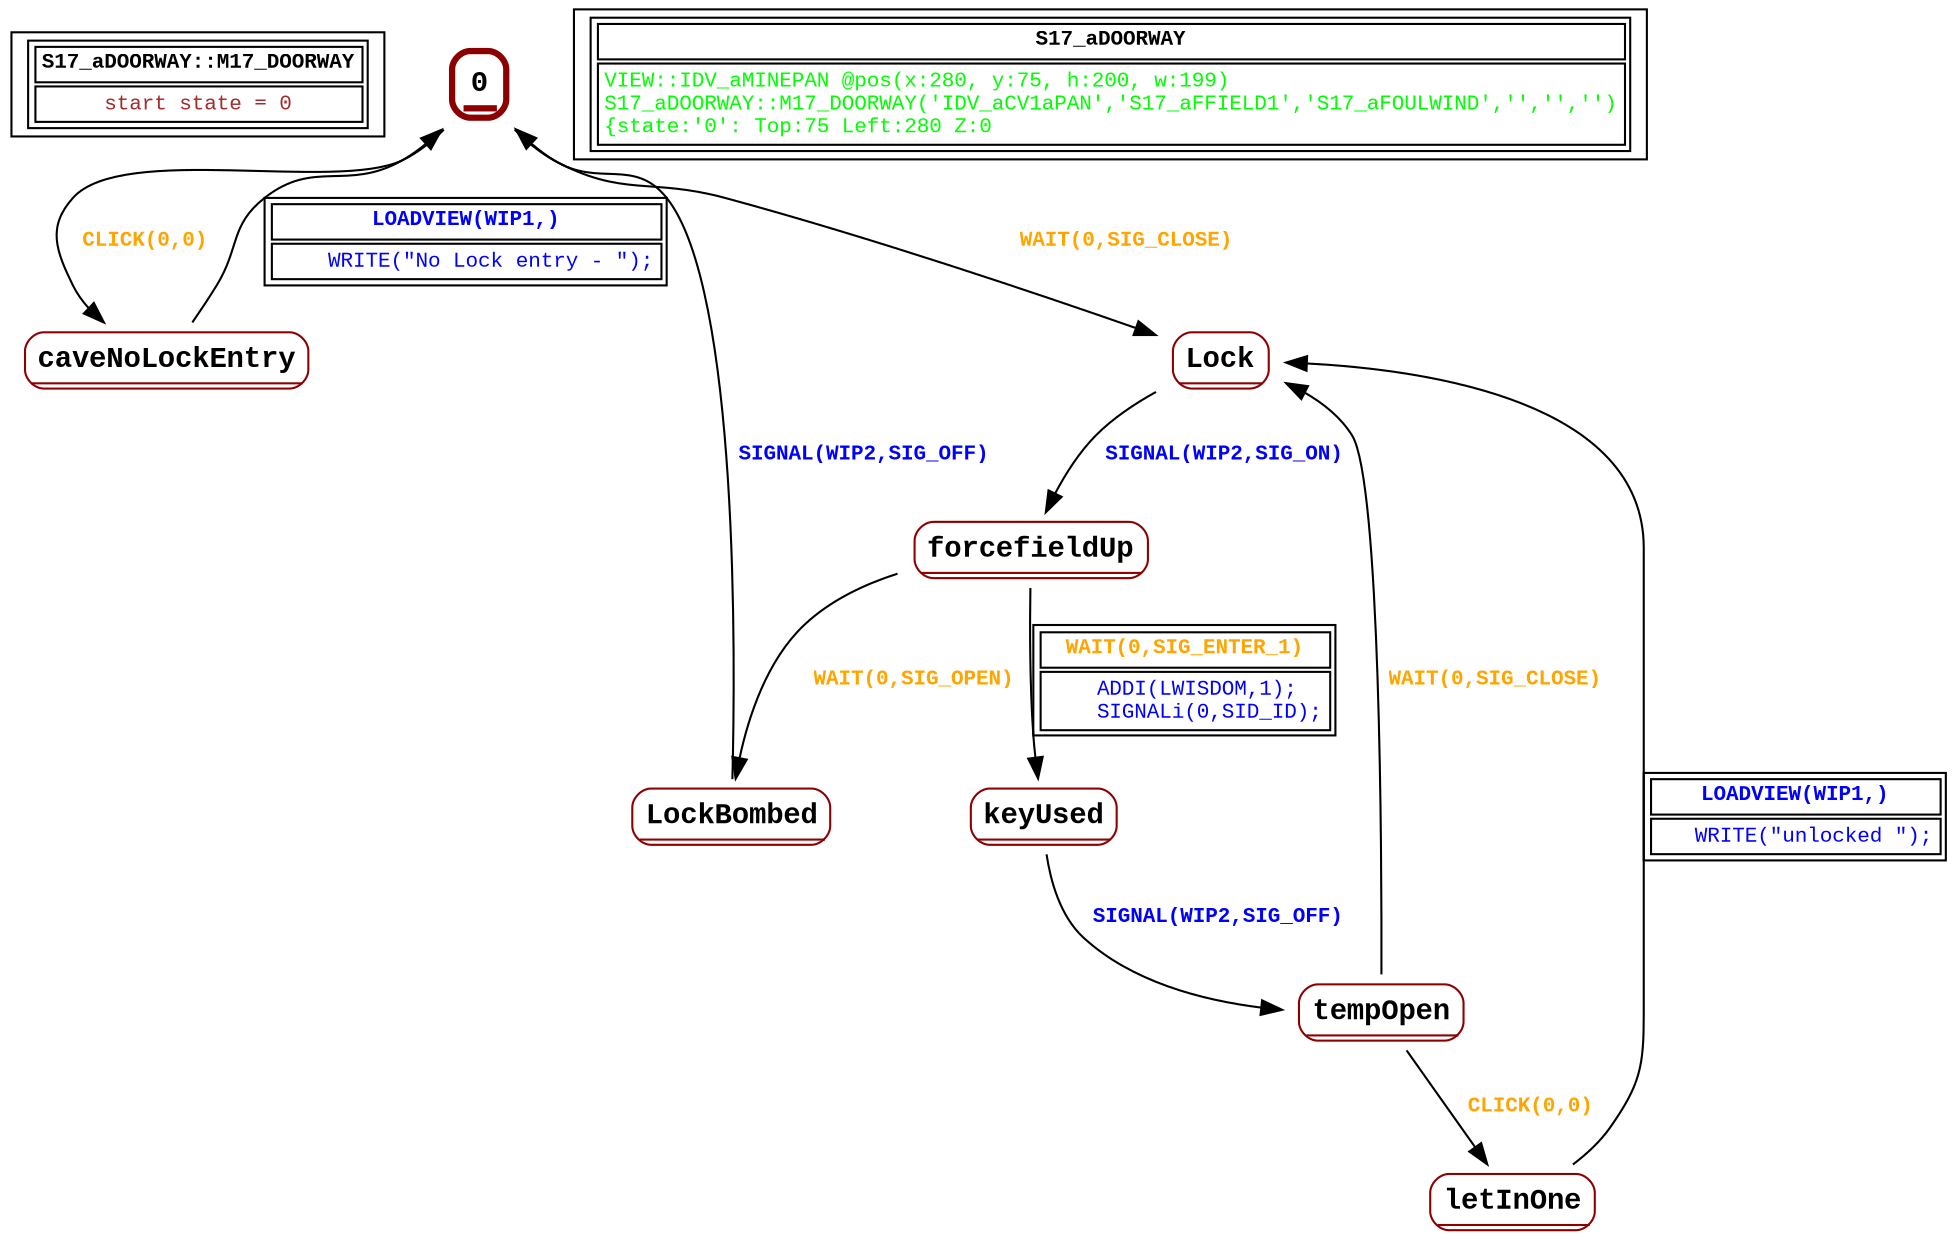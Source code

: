 digraph Automaton {
 fontname="Courier New"
	node [shape=oval, fontname="Courier New"];
	filename[shape = record, fontsize=10, label=< <table border="1"><tr><td><b>S17_aDOORWAY::M17_DOORWAY<br align="left"/></b></td></tr>
<tr><td><font point-size="10" color ="brown">start state = 0<br align="left"/></font></td></tr></table>>
];
	0[shape = none, fontsize=14, label=< <table border="3" color="darkred" style="rounded"><tr><td sides="b"><b>0<br align="left"/></b></td></tr>
</table>>];
"0" -> "caveNoLockEntry" [fontcolor=orange,fontsize=10,fontname="Courier New", label=< <table border="0"><tr><td><b>CLICK(0,0)<br align="left"/></b></td></tr>
</table>>
];
"0" -> "Lock" [fontcolor=orange,fontsize=10,fontname="Courier New", label=< <table border="0"><tr><td><b>WAIT(0,SIG_CLOSE)<br align="left"/></b></td></tr>
</table>>
];
	Lock[shape = none, fontsize=14, label=< <table border="1" color="darkred" style="rounded"><tr><td sides="b"><b>Lock<br align="left"/></b></td></tr>
</table>>];
"Lock" -> "forcefieldUp" [fontcolor=blue,fontsize=10,fontname="Courier New", label=< <table border="0"><tr><td><b>SIGNAL(WIP2,SIG_ON)<br align="left"/></b></td></tr>
</table>>
];
	LockBombed[shape = none, fontsize=14, label=< <table border="1" color="darkred" style="rounded"><tr><td sides="b"><b>LockBombed<br align="left"/></b></td></tr>
</table>>];
"LockBombed" -> "0" [fontcolor=blue,fontsize=10,fontname="Courier New", label=< <table border="0"><tr><td><b>SIGNAL(WIP2,SIG_OFF)<br align="left"/></b></td></tr>
</table>>
];
	caveNoLockEntry[shape = none, fontsize=14, label=< <table border="1" color="darkred" style="rounded"><tr><td sides="b"><b>caveNoLockEntry<br align="left"/></b></td></tr>
</table>>];
"caveNoLockEntry" -> "0" [fontcolor=blue,fontsize=10,fontname="Courier New", label=< <table border="1"><tr><td><b>LOADVIEW(WIP1,)<br align="left"/></b></td></tr>
<tr><td><font point-size="10" color ="blue">    WRITE(&quot;No Lock entry - &quot;);<br align="left"/></font></td></tr></table>>
];
	forcefieldUp[shape = none, fontsize=14, label=< <table border="1" color="darkred" style="rounded"><tr><td sides="b"><b>forcefieldUp<br align="left"/></b></td></tr>
</table>>];
"forcefieldUp" -> "LockBombed" [fontcolor=orange,fontsize=10,fontname="Courier New", label=< <table border="0"><tr><td><b>WAIT(0,SIG_OPEN)<br align="left"/></b></td></tr>
</table>>
];
"forcefieldUp" -> "keyUsed" [fontcolor=orange,fontsize=10,fontname="Courier New", label=< <table border="1"><tr><td><b>WAIT(0,SIG_ENTER_1)<br align="left"/></b></td></tr>
<tr><td><font point-size="10" color ="blue">    ADDI(LWISDOM,1);<br align="left"/>    SIGNALi(0,SID_ID);<br align="left"/></font></td></tr></table>>
];
	keyUsed[shape = none, fontsize=14, label=< <table border="1" color="darkred" style="rounded"><tr><td sides="b"><b>keyUsed<br align="left"/></b></td></tr>
</table>>];
"keyUsed" -> "tempOpen" [fontcolor=blue,fontsize=10,fontname="Courier New", label=< <table border="0"><tr><td><b>SIGNAL(WIP2,SIG_OFF)<br align="left"/></b></td></tr>
</table>>
];
	letInOne[shape = none, fontsize=14, label=< <table border="1" color="darkred" style="rounded"><tr><td sides="b"><b>letInOne<br align="left"/></b></td></tr>
</table>>];
"letInOne" -> "Lock" [fontcolor=blue,fontsize=10,fontname="Courier New", label=< <table border="1"><tr><td><b>LOADVIEW(WIP1,)<br align="left"/></b></td></tr>
<tr><td><font point-size="10" color ="blue">   WRITE(&quot;unlocked &quot;);<br align="left"/></font></td></tr></table>>
];
	tempOpen[shape = none, fontsize=14, label=< <table border="1" color="darkred" style="rounded"><tr><td sides="b"><b>tempOpen<br align="left"/></b></td></tr>
</table>>];
"tempOpen" -> "letInOne" [fontcolor=orange,fontsize=10,fontname="Courier New", label=< <table border="0"><tr><td><b>CLICK(0,0)<br align="left"/></b></td></tr>
</table>>
];
"tempOpen" -> "Lock" [fontcolor=orange,fontsize=10,fontname="Courier New", label=< <table border="0"><tr><td><b>WAIT(0,SIG_CLOSE)<br align="left"/></b></td></tr>
</table>>
];
	status[shape = record, fontsize=10, label=< <table border="1"><tr><td><b>S17_aDOORWAY<br align="left"/></b></td></tr>
<tr><td><font point-size="10" color ="green">VIEW::IDV_aMINEPAN @pos(x:280, y:75, h:200, w:199)<br align="left"/>S17_aDOORWAY::M17_DOORWAY(&apos;IDV_aCV1aPAN&apos;,&apos;S17_aFFIELD1&apos;,&apos;S17_aFOULWIND&apos;,&apos;&apos;,&apos;&apos;,&apos;&apos;)<br align="left"/>			&#123;state:&apos;0&apos;: Top:75 Left:280 Z:0<br align="left"/></font></td></tr></table>>
];
}
